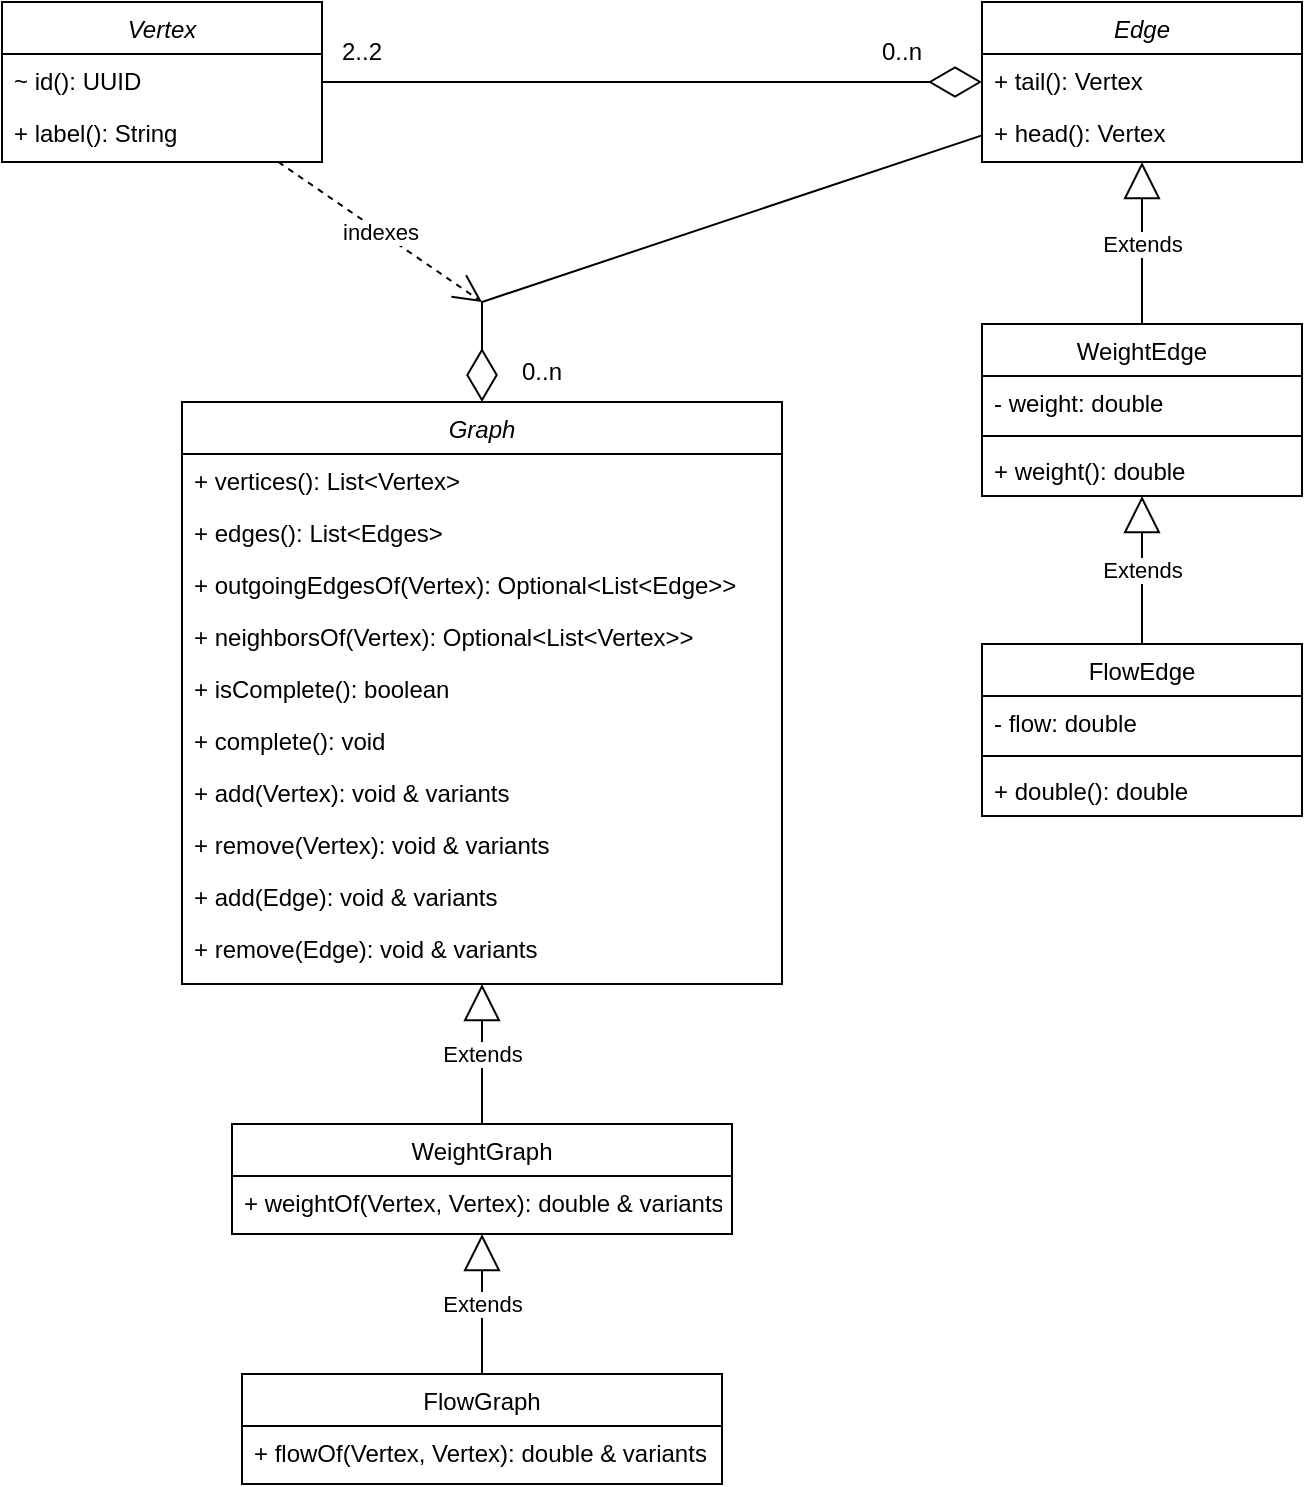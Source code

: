 <mxfile version="20.8.16" type="device"><diagram id="C5RBs43oDa-KdzZeNtuy" name="Page-1"><mxGraphModel dx="1434" dy="775" grid="1" gridSize="10" guides="1" tooltips="1" connect="1" arrows="1" fold="1" page="1" pageScale="1" pageWidth="1169" pageHeight="827" math="0" shadow="0"><root><mxCell id="WIyWlLk6GJQsqaUBKTNV-0"/><mxCell id="WIyWlLk6GJQsqaUBKTNV-1" parent="WIyWlLk6GJQsqaUBKTNV-0"/><mxCell id="zkfFHV4jXpPFQw0GAbJ--0" value="Vertex" style="swimlane;fontStyle=2;align=center;verticalAlign=top;childLayout=stackLayout;horizontal=1;startSize=26;horizontalStack=0;resizeParent=1;resizeLast=0;collapsible=1;marginBottom=0;rounded=0;shadow=0;strokeWidth=1;" parent="WIyWlLk6GJQsqaUBKTNV-1" vertex="1"><mxGeometry x="260" y="43" width="160" height="80" as="geometry"><mxRectangle x="230" y="140" width="160" height="26" as="alternateBounds"/></mxGeometry></mxCell><mxCell id="hWi2M0GLFlT2AFj6wikc-0" value="~ id(): UUID" style="text;strokeColor=none;fillColor=none;align=left;verticalAlign=top;spacingLeft=4;spacingRight=4;overflow=hidden;rotatable=0;points=[[0,0.5],[1,0.5]];portConstraint=eastwest;" vertex="1" parent="zkfFHV4jXpPFQw0GAbJ--0"><mxGeometry y="26" width="160" height="26" as="geometry"/></mxCell><mxCell id="hWi2M0GLFlT2AFj6wikc-1" value="+ label(): String" style="text;strokeColor=none;fillColor=none;align=left;verticalAlign=top;spacingLeft=4;spacingRight=4;overflow=hidden;rotatable=0;points=[[0,0.5],[1,0.5]];portConstraint=eastwest;" vertex="1" parent="zkfFHV4jXpPFQw0GAbJ--0"><mxGeometry y="52" width="160" height="26" as="geometry"/></mxCell><mxCell id="hWi2M0GLFlT2AFj6wikc-2" value="Edge" style="swimlane;fontStyle=2;align=center;verticalAlign=top;childLayout=stackLayout;horizontal=1;startSize=26;horizontalStack=0;resizeParent=1;resizeLast=0;collapsible=1;marginBottom=0;rounded=0;shadow=0;strokeWidth=1;" vertex="1" parent="WIyWlLk6GJQsqaUBKTNV-1"><mxGeometry x="750" y="43" width="160" height="80" as="geometry"><mxRectangle x="230" y="140" width="160" height="26" as="alternateBounds"/></mxGeometry></mxCell><mxCell id="hWi2M0GLFlT2AFj6wikc-13" value="indexes" style="endArrow=open;endSize=12;dashed=1;html=1;rounded=0;" edge="1" parent="hWi2M0GLFlT2AFj6wikc-2" source="zkfFHV4jXpPFQw0GAbJ--0"><mxGeometry width="160" relative="1" as="geometry"><mxPoint x="-270" y="150" as="sourcePoint"/><mxPoint x="-250" y="150" as="targetPoint"/></mxGeometry></mxCell><mxCell id="hWi2M0GLFlT2AFj6wikc-3" value="+ tail(): Vertex" style="text;strokeColor=none;fillColor=none;align=left;verticalAlign=top;spacingLeft=4;spacingRight=4;overflow=hidden;rotatable=0;points=[[0,0.5],[1,0.5]];portConstraint=eastwest;" vertex="1" parent="hWi2M0GLFlT2AFj6wikc-2"><mxGeometry y="26" width="160" height="26" as="geometry"/></mxCell><mxCell id="hWi2M0GLFlT2AFj6wikc-4" value="+ head(): Vertex" style="text;strokeColor=none;fillColor=none;align=left;verticalAlign=top;spacingLeft=4;spacingRight=4;overflow=hidden;rotatable=0;points=[[0,0.5],[1,0.5]];portConstraint=eastwest;" vertex="1" parent="hWi2M0GLFlT2AFj6wikc-2"><mxGeometry y="52" width="160" height="26" as="geometry"/></mxCell><mxCell id="hWi2M0GLFlT2AFj6wikc-5" value="" style="endArrow=diamondThin;endFill=0;endSize=24;html=1;rounded=0;" edge="1" parent="WIyWlLk6GJQsqaUBKTNV-1" source="zkfFHV4jXpPFQw0GAbJ--0" target="hWi2M0GLFlT2AFj6wikc-2"><mxGeometry width="160" relative="1" as="geometry"><mxPoint x="510" y="273" as="sourcePoint"/><mxPoint x="670" y="273" as="targetPoint"/></mxGeometry></mxCell><mxCell id="hWi2M0GLFlT2AFj6wikc-6" value="2..2" style="text;html=1;strokeColor=none;fillColor=none;align=center;verticalAlign=middle;whiteSpace=wrap;rounded=0;" vertex="1" parent="WIyWlLk6GJQsqaUBKTNV-1"><mxGeometry x="410" y="53" width="60" height="30" as="geometry"/></mxCell><mxCell id="hWi2M0GLFlT2AFj6wikc-7" value="0..n" style="text;html=1;strokeColor=none;fillColor=none;align=center;verticalAlign=middle;whiteSpace=wrap;rounded=0;" vertex="1" parent="WIyWlLk6GJQsqaUBKTNV-1"><mxGeometry x="680" y="53" width="60" height="30" as="geometry"/></mxCell><mxCell id="hWi2M0GLFlT2AFj6wikc-8" value="Graph" style="swimlane;fontStyle=2;align=center;verticalAlign=top;childLayout=stackLayout;horizontal=1;startSize=26;horizontalStack=0;resizeParent=1;resizeLast=0;collapsible=1;marginBottom=0;rounded=0;shadow=0;strokeWidth=1;" vertex="1" parent="WIyWlLk6GJQsqaUBKTNV-1"><mxGeometry x="350" y="243" width="300" height="291" as="geometry"><mxRectangle x="230" y="140" width="160" height="26" as="alternateBounds"/></mxGeometry></mxCell><mxCell id="hWi2M0GLFlT2AFj6wikc-9" value="+ vertices(): List&lt;Vertex&gt;" style="text;strokeColor=none;fillColor=none;align=left;verticalAlign=top;spacingLeft=4;spacingRight=4;overflow=hidden;rotatable=0;points=[[0,0.5],[1,0.5]];portConstraint=eastwest;" vertex="1" parent="hWi2M0GLFlT2AFj6wikc-8"><mxGeometry y="26" width="300" height="26" as="geometry"/></mxCell><mxCell id="hWi2M0GLFlT2AFj6wikc-10" value="+ edges(): List&lt;Edges&gt;" style="text;strokeColor=none;fillColor=none;align=left;verticalAlign=top;spacingLeft=4;spacingRight=4;overflow=hidden;rotatable=0;points=[[0,0.5],[1,0.5]];portConstraint=eastwest;" vertex="1" parent="hWi2M0GLFlT2AFj6wikc-8"><mxGeometry y="52" width="300" height="26" as="geometry"/></mxCell><mxCell id="hWi2M0GLFlT2AFj6wikc-15" value="+ outgoingEdgesOf(Vertex): Optional&lt;List&lt;Edge&gt;&gt;" style="text;strokeColor=none;fillColor=none;align=left;verticalAlign=top;spacingLeft=4;spacingRight=4;overflow=hidden;rotatable=0;points=[[0,0.5],[1,0.5]];portConstraint=eastwest;" vertex="1" parent="hWi2M0GLFlT2AFj6wikc-8"><mxGeometry y="78" width="300" height="26" as="geometry"/></mxCell><mxCell id="hWi2M0GLFlT2AFj6wikc-16" value="+ neighborsOf(Vertex): Optional&lt;List&lt;Vertex&gt;&gt;" style="text;strokeColor=none;fillColor=none;align=left;verticalAlign=top;spacingLeft=4;spacingRight=4;overflow=hidden;rotatable=0;points=[[0,0.5],[1,0.5]];portConstraint=eastwest;" vertex="1" parent="hWi2M0GLFlT2AFj6wikc-8"><mxGeometry y="104" width="300" height="26" as="geometry"/></mxCell><mxCell id="hWi2M0GLFlT2AFj6wikc-24" value="+ isComplete(): boolean" style="text;strokeColor=none;fillColor=none;align=left;verticalAlign=top;spacingLeft=4;spacingRight=4;overflow=hidden;rotatable=0;points=[[0,0.5],[1,0.5]];portConstraint=eastwest;" vertex="1" parent="hWi2M0GLFlT2AFj6wikc-8"><mxGeometry y="130" width="300" height="26" as="geometry"/></mxCell><mxCell id="hWi2M0GLFlT2AFj6wikc-23" value="+ complete(): void" style="text;strokeColor=none;fillColor=none;align=left;verticalAlign=top;spacingLeft=4;spacingRight=4;overflow=hidden;rotatable=0;points=[[0,0.5],[1,0.5]];portConstraint=eastwest;" vertex="1" parent="hWi2M0GLFlT2AFj6wikc-8"><mxGeometry y="156" width="300" height="26" as="geometry"/></mxCell><mxCell id="hWi2M0GLFlT2AFj6wikc-37" value="+ add(Vertex): void &amp; variants" style="text;strokeColor=none;fillColor=none;align=left;verticalAlign=top;spacingLeft=4;spacingRight=4;overflow=hidden;rotatable=0;points=[[0,0.5],[1,0.5]];portConstraint=eastwest;" vertex="1" parent="hWi2M0GLFlT2AFj6wikc-8"><mxGeometry y="182" width="300" height="26" as="geometry"/></mxCell><mxCell id="hWi2M0GLFlT2AFj6wikc-39" value="+ remove(Vertex): void &amp; variants" style="text;strokeColor=none;fillColor=none;align=left;verticalAlign=top;spacingLeft=4;spacingRight=4;overflow=hidden;rotatable=0;points=[[0,0.5],[1,0.5]];portConstraint=eastwest;" vertex="1" parent="hWi2M0GLFlT2AFj6wikc-8"><mxGeometry y="208" width="300" height="26" as="geometry"/></mxCell><mxCell id="hWi2M0GLFlT2AFj6wikc-38" value="+ add(Edge): void &amp; variants" style="text;strokeColor=none;fillColor=none;align=left;verticalAlign=top;spacingLeft=4;spacingRight=4;overflow=hidden;rotatable=0;points=[[0,0.5],[1,0.5]];portConstraint=eastwest;" vertex="1" parent="hWi2M0GLFlT2AFj6wikc-8"><mxGeometry y="234" width="300" height="26" as="geometry"/></mxCell><mxCell id="hWi2M0GLFlT2AFj6wikc-51" value="+ remove(Edge): void &amp; variants" style="text;strokeColor=none;fillColor=none;align=left;verticalAlign=top;spacingLeft=4;spacingRight=4;overflow=hidden;rotatable=0;points=[[0,0.5],[1,0.5]];portConstraint=eastwest;" vertex="1" parent="hWi2M0GLFlT2AFj6wikc-8"><mxGeometry y="260" width="300" height="26" as="geometry"/></mxCell><mxCell id="hWi2M0GLFlT2AFj6wikc-12" value="" style="endArrow=diamondThin;endFill=0;endSize=24;html=1;rounded=0;" edge="1" parent="WIyWlLk6GJQsqaUBKTNV-1" source="hWi2M0GLFlT2AFj6wikc-2" target="hWi2M0GLFlT2AFj6wikc-8"><mxGeometry width="160" relative="1" as="geometry"><mxPoint x="430" y="93" as="sourcePoint"/><mxPoint x="630" y="93" as="targetPoint"/><Array as="points"><mxPoint x="500" y="193"/></Array></mxGeometry></mxCell><mxCell id="hWi2M0GLFlT2AFj6wikc-14" value="0..n" style="text;html=1;strokeColor=none;fillColor=none;align=center;verticalAlign=middle;whiteSpace=wrap;rounded=0;" vertex="1" parent="WIyWlLk6GJQsqaUBKTNV-1"><mxGeometry x="500" y="213" width="60" height="30" as="geometry"/></mxCell><mxCell id="hWi2M0GLFlT2AFj6wikc-17" value="WeightGraph" style="swimlane;fontStyle=0;align=center;verticalAlign=top;childLayout=stackLayout;horizontal=1;startSize=26;horizontalStack=0;resizeParent=1;resizeLast=0;collapsible=1;marginBottom=0;rounded=0;shadow=0;strokeWidth=1;" vertex="1" parent="WIyWlLk6GJQsqaUBKTNV-1"><mxGeometry x="375" y="604" width="250" height="55" as="geometry"><mxRectangle x="230" y="140" width="160" height="26" as="alternateBounds"/></mxGeometry></mxCell><mxCell id="hWi2M0GLFlT2AFj6wikc-55" value="+ weightOf(Vertex, Vertex): double &amp; variants" style="text;strokeColor=none;fillColor=none;align=left;verticalAlign=top;spacingLeft=4;spacingRight=4;overflow=hidden;rotatable=0;points=[[0,0.5],[1,0.5]];portConstraint=eastwest;" vertex="1" parent="hWi2M0GLFlT2AFj6wikc-17"><mxGeometry y="26" width="250" height="26" as="geometry"/></mxCell><mxCell id="hWi2M0GLFlT2AFj6wikc-26" value="Extends" style="endArrow=block;endSize=16;endFill=0;html=1;rounded=0;" edge="1" parent="WIyWlLk6GJQsqaUBKTNV-1" source="hWi2M0GLFlT2AFj6wikc-17" target="hWi2M0GLFlT2AFj6wikc-8"><mxGeometry width="160" relative="1" as="geometry"><mxPoint x="510" y="433" as="sourcePoint"/><mxPoint x="670" y="433" as="targetPoint"/></mxGeometry></mxCell><mxCell id="hWi2M0GLFlT2AFj6wikc-42" value="WeightEdge" style="swimlane;fontStyle=0;align=center;verticalAlign=top;childLayout=stackLayout;horizontal=1;startSize=26;horizontalStack=0;resizeParent=1;resizeLast=0;collapsible=1;marginBottom=0;rounded=0;shadow=0;strokeWidth=1;" vertex="1" parent="WIyWlLk6GJQsqaUBKTNV-1"><mxGeometry x="750" y="204" width="160" height="86" as="geometry"><mxRectangle x="230" y="140" width="160" height="26" as="alternateBounds"/></mxGeometry></mxCell><mxCell id="hWi2M0GLFlT2AFj6wikc-46" value="- weight: double" style="text;strokeColor=none;fillColor=none;align=left;verticalAlign=top;spacingLeft=4;spacingRight=4;overflow=hidden;rotatable=0;points=[[0,0.5],[1,0.5]];portConstraint=eastwest;" vertex="1" parent="hWi2M0GLFlT2AFj6wikc-42"><mxGeometry y="26" width="160" height="26" as="geometry"/></mxCell><mxCell id="hWi2M0GLFlT2AFj6wikc-47" value="" style="line;strokeWidth=1;fillColor=none;align=left;verticalAlign=middle;spacingTop=-1;spacingLeft=3;spacingRight=3;rotatable=0;labelPosition=right;points=[];portConstraint=eastwest;strokeColor=inherit;" vertex="1" parent="hWi2M0GLFlT2AFj6wikc-42"><mxGeometry y="52" width="160" height="8" as="geometry"/></mxCell><mxCell id="hWi2M0GLFlT2AFj6wikc-48" value="+ weight(): double" style="text;strokeColor=none;fillColor=none;align=left;verticalAlign=top;spacingLeft=4;spacingRight=4;overflow=hidden;rotatable=0;points=[[0,0.5],[1,0.5]];portConstraint=eastwest;" vertex="1" parent="hWi2M0GLFlT2AFj6wikc-42"><mxGeometry y="60" width="160" height="26" as="geometry"/></mxCell><mxCell id="hWi2M0GLFlT2AFj6wikc-49" value="Extends" style="endArrow=block;endSize=16;endFill=0;html=1;rounded=0;" edge="1" parent="WIyWlLk6GJQsqaUBKTNV-1" source="hWi2M0GLFlT2AFj6wikc-42" target="hWi2M0GLFlT2AFj6wikc-2"><mxGeometry width="160" relative="1" as="geometry"><mxPoint x="770" y="409" as="sourcePoint"/><mxPoint x="650" y="409" as="targetPoint"/></mxGeometry></mxCell><mxCell id="hWi2M0GLFlT2AFj6wikc-57" value="FlowEdge" style="swimlane;fontStyle=0;align=center;verticalAlign=top;childLayout=stackLayout;horizontal=1;startSize=26;horizontalStack=0;resizeParent=1;resizeLast=0;collapsible=1;marginBottom=0;rounded=0;shadow=0;strokeWidth=1;" vertex="1" parent="WIyWlLk6GJQsqaUBKTNV-1"><mxGeometry x="750" y="364" width="160" height="86" as="geometry"><mxRectangle x="230" y="140" width="160" height="26" as="alternateBounds"/></mxGeometry></mxCell><mxCell id="hWi2M0GLFlT2AFj6wikc-58" value="- flow: double" style="text;strokeColor=none;fillColor=none;align=left;verticalAlign=top;spacingLeft=4;spacingRight=4;overflow=hidden;rotatable=0;points=[[0,0.5],[1,0.5]];portConstraint=eastwest;" vertex="1" parent="hWi2M0GLFlT2AFj6wikc-57"><mxGeometry y="26" width="160" height="26" as="geometry"/></mxCell><mxCell id="hWi2M0GLFlT2AFj6wikc-59" value="" style="line;strokeWidth=1;fillColor=none;align=left;verticalAlign=middle;spacingTop=-1;spacingLeft=3;spacingRight=3;rotatable=0;labelPosition=right;points=[];portConstraint=eastwest;strokeColor=inherit;" vertex="1" parent="hWi2M0GLFlT2AFj6wikc-57"><mxGeometry y="52" width="160" height="8" as="geometry"/></mxCell><mxCell id="hWi2M0GLFlT2AFj6wikc-60" value="+ double(): double" style="text;strokeColor=none;fillColor=none;align=left;verticalAlign=top;spacingLeft=4;spacingRight=4;overflow=hidden;rotatable=0;points=[[0,0.5],[1,0.5]];portConstraint=eastwest;" vertex="1" parent="hWi2M0GLFlT2AFj6wikc-57"><mxGeometry y="60" width="160" height="26" as="geometry"/></mxCell><mxCell id="hWi2M0GLFlT2AFj6wikc-61" value="Extends" style="endArrow=block;endSize=16;endFill=0;html=1;rounded=0;" edge="1" parent="WIyWlLk6GJQsqaUBKTNV-1" source="hWi2M0GLFlT2AFj6wikc-57" target="hWi2M0GLFlT2AFj6wikc-42"><mxGeometry width="160" relative="1" as="geometry"><mxPoint x="840" y="214" as="sourcePoint"/><mxPoint x="840" y="133" as="targetPoint"/></mxGeometry></mxCell><mxCell id="hWi2M0GLFlT2AFj6wikc-62" value="FlowGraph" style="swimlane;fontStyle=0;align=center;verticalAlign=top;childLayout=stackLayout;horizontal=1;startSize=26;horizontalStack=0;resizeParent=1;resizeLast=0;collapsible=1;marginBottom=0;rounded=0;shadow=0;strokeWidth=1;" vertex="1" parent="WIyWlLk6GJQsqaUBKTNV-1"><mxGeometry x="380" y="729" width="240" height="55" as="geometry"><mxRectangle x="230" y="140" width="160" height="26" as="alternateBounds"/></mxGeometry></mxCell><mxCell id="hWi2M0GLFlT2AFj6wikc-63" value="+ flowOf(Vertex, Vertex): double &amp; variants" style="text;strokeColor=none;fillColor=none;align=left;verticalAlign=top;spacingLeft=4;spacingRight=4;overflow=hidden;rotatable=0;points=[[0,0.5],[1,0.5]];portConstraint=eastwest;" vertex="1" parent="hWi2M0GLFlT2AFj6wikc-62"><mxGeometry y="26" width="240" height="26" as="geometry"/></mxCell><mxCell id="hWi2M0GLFlT2AFj6wikc-64" value="Extends" style="endArrow=block;endSize=16;endFill=0;html=1;rounded=0;" edge="1" parent="WIyWlLk6GJQsqaUBKTNV-1" source="hWi2M0GLFlT2AFj6wikc-62" target="hWi2M0GLFlT2AFj6wikc-17"><mxGeometry width="160" relative="1" as="geometry"><mxPoint x="510" y="614" as="sourcePoint"/><mxPoint x="510" y="544" as="targetPoint"/></mxGeometry></mxCell></root></mxGraphModel></diagram></mxfile>